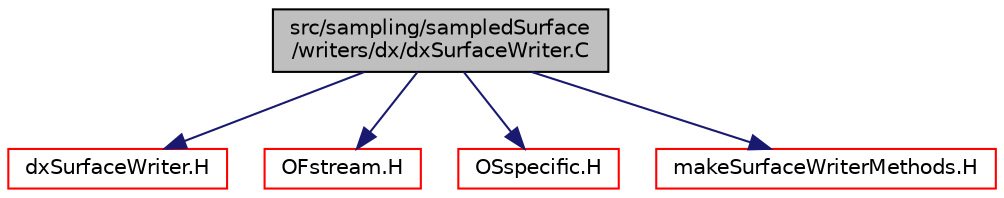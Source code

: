 digraph "src/sampling/sampledSurface/writers/dx/dxSurfaceWriter.C"
{
  bgcolor="transparent";
  edge [fontname="Helvetica",fontsize="10",labelfontname="Helvetica",labelfontsize="10"];
  node [fontname="Helvetica",fontsize="10",shape=record];
  Node0 [label="src/sampling/sampledSurface\l/writers/dx/dxSurfaceWriter.C",height=0.2,width=0.4,color="black", fillcolor="grey75", style="filled", fontcolor="black"];
  Node0 -> Node1 [color="midnightblue",fontsize="10",style="solid",fontname="Helvetica"];
  Node1 [label="dxSurfaceWriter.H",height=0.2,width=0.4,color="red",URL="$a15182.html"];
  Node0 -> Node161 [color="midnightblue",fontsize="10",style="solid",fontname="Helvetica"];
  Node161 [label="OFstream.H",height=0.2,width=0.4,color="red",URL="$a09791.html"];
  Node0 -> Node163 [color="midnightblue",fontsize="10",style="solid",fontname="Helvetica"];
  Node163 [label="OSspecific.H",height=0.2,width=0.4,color="red",URL="$a11105.html",tooltip="Functions used by OpenFOAM that are specific to POSIX compliant operating systems and need to be repl..."];
  Node0 -> Node166 [color="midnightblue",fontsize="10",style="solid",fontname="Helvetica"];
  Node166 [label="makeSurfaceWriterMethods.H",height=0.2,width=0.4,color="red",URL="$a15203.html",tooltip="Convenience macros for instantiating writer methods for surfaceWriter classes. "];
}
